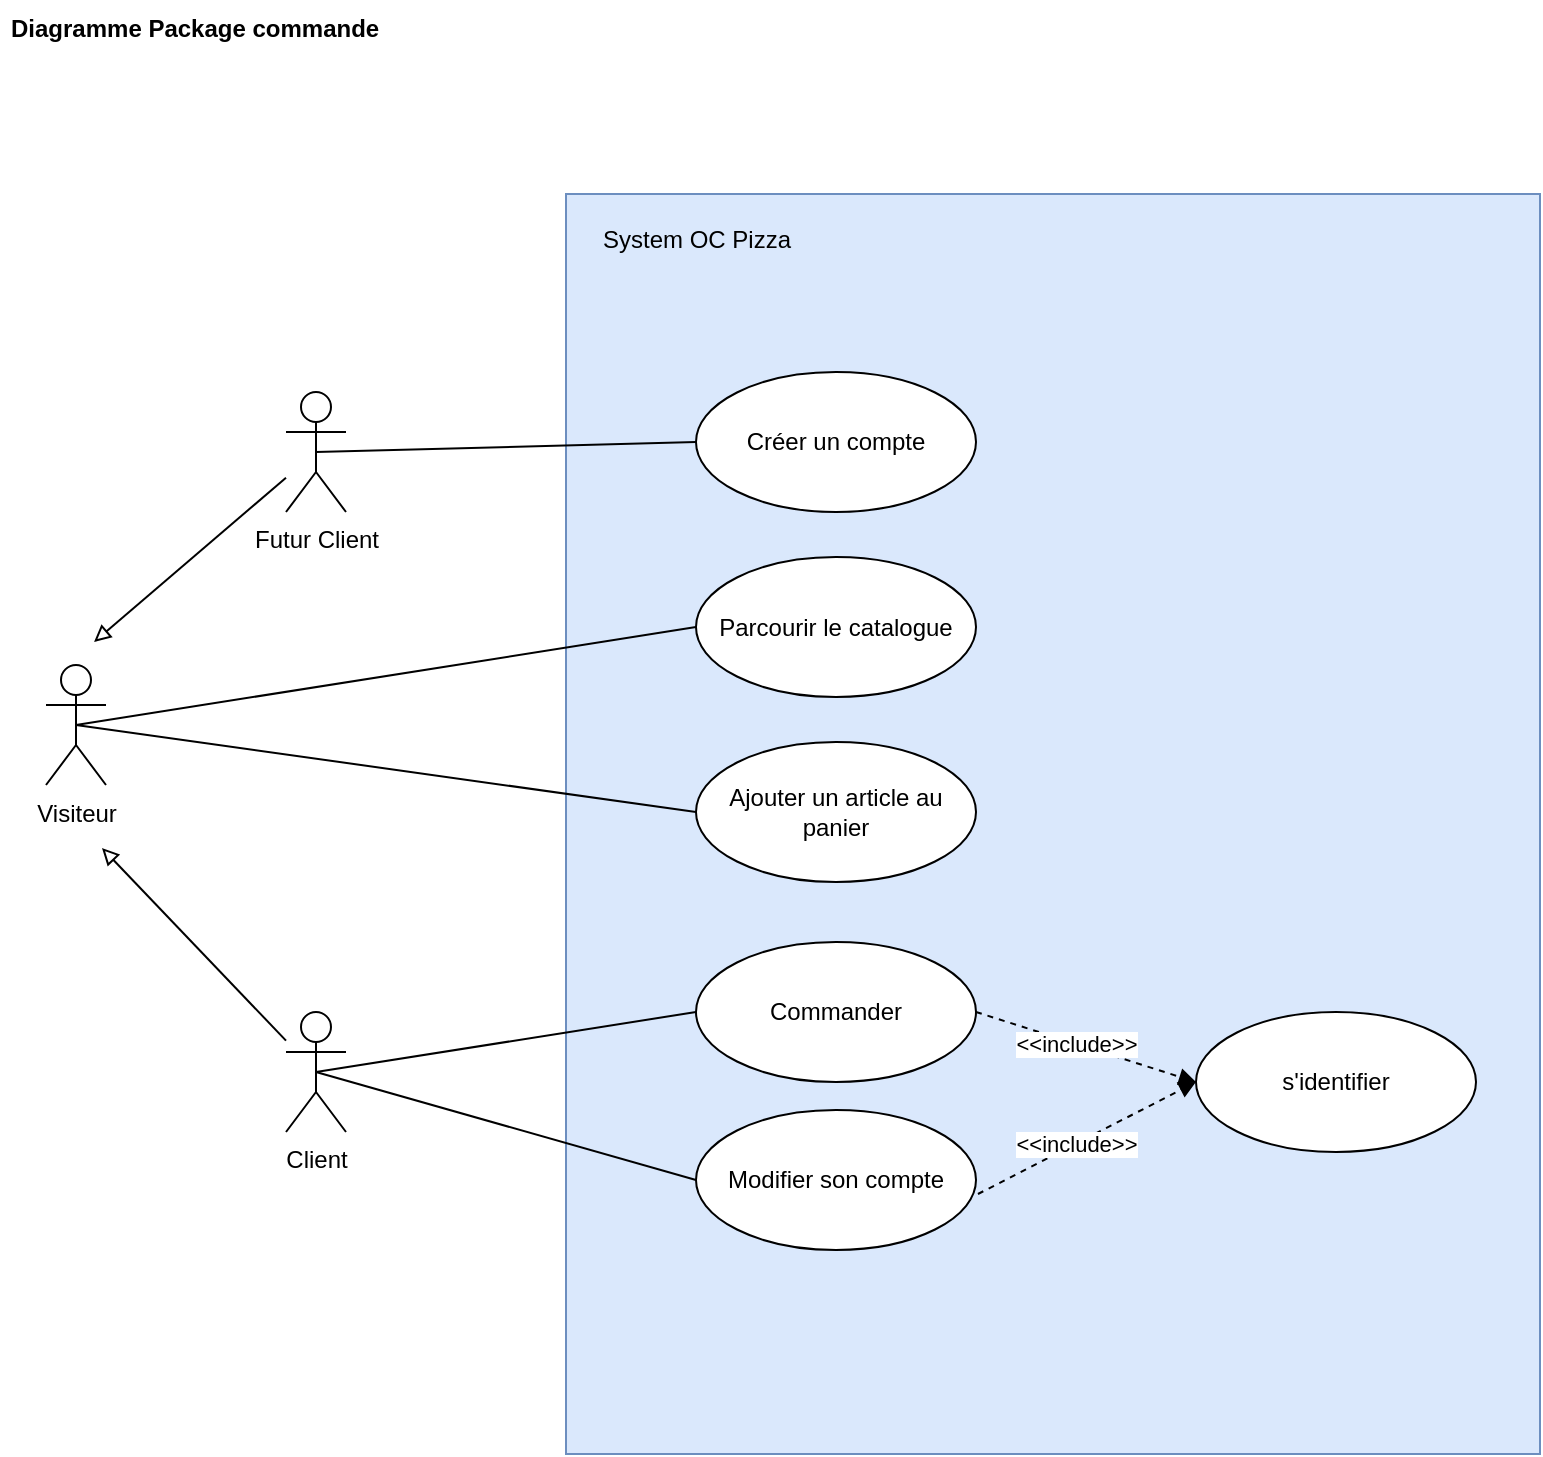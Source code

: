 <mxfile version="10.7.5" type="github"><diagram id="JyewgY5fW5GwQvbCHZMt" name="Page-1"><mxGraphModel dx="1991" dy="1047" grid="0" gridSize="10" guides="1" tooltips="1" connect="1" arrows="1" fold="1" page="1" pageScale="1" pageWidth="827" pageHeight="1169" math="0" shadow="0"><root><mxCell id="0"/><mxCell id="1" parent="0"/><mxCell id="UzLh6fYsP8_uI1JXRNLo-1" value="" style="rounded=0;whiteSpace=wrap;html=1;fillColor=#dae8fc;strokeColor=#6c8ebf;" parent="1" vertex="1"><mxGeometry x="299" y="113" width="487" height="630" as="geometry"/></mxCell><mxCell id="K4qejNiPM75E0a2eYyHc-4" value="Visiteur" style="shape=umlActor;verticalLabelPosition=bottom;labelBackgroundColor=#ffffff;verticalAlign=top;html=1;" parent="1" vertex="1"><mxGeometry x="39" y="348.5" width="30" height="60" as="geometry"/></mxCell><mxCell id="1fBPymo8KHfcIan3zini-11" style="edgeStyle=none;rounded=0;orthogonalLoop=1;jettySize=auto;html=1;endArrow=block;endFill=0;" parent="1" source="K4qejNiPM75E0a2eYyHc-5" edge="1"><mxGeometry relative="1" as="geometry"><mxPoint x="67" y="440" as="targetPoint"/></mxGeometry></mxCell><mxCell id="K4qejNiPM75E0a2eYyHc-5" value="Client" style="shape=umlActor;verticalLabelPosition=bottom;labelBackgroundColor=#ffffff;verticalAlign=top;html=1;" parent="1" vertex="1"><mxGeometry x="159" y="522" width="30" height="60" as="geometry"/></mxCell><mxCell id="K4qejNiPM75E0a2eYyHc-6" value="Créer un compte" style="ellipse;whiteSpace=wrap;html=1;" parent="1" vertex="1"><mxGeometry x="364" y="202" width="140" height="70" as="geometry"/></mxCell><mxCell id="K4qejNiPM75E0a2eYyHc-7" value="Parcourir le catalogue" style="ellipse;whiteSpace=wrap;html=1;" parent="1" vertex="1"><mxGeometry x="364" y="294.5" width="140" height="70" as="geometry"/></mxCell><mxCell id="K4qejNiPM75E0a2eYyHc-8" value="Ajouter un article au panier" style="ellipse;whiteSpace=wrap;html=1;" parent="1" vertex="1"><mxGeometry x="364" y="387" width="140" height="70" as="geometry"/></mxCell><mxCell id="1fBPymo8KHfcIan3zini-1" value="Commander" style="ellipse;whiteSpace=wrap;html=1;" parent="1" vertex="1"><mxGeometry x="364" y="487" width="140" height="70" as="geometry"/></mxCell><mxCell id="1fBPymo8KHfcIan3zini-2" value="Modifier son compte" style="ellipse;whiteSpace=wrap;html=1;" parent="1" vertex="1"><mxGeometry x="364" y="571" width="140" height="70" as="geometry"/></mxCell><mxCell id="1fBPymo8KHfcIan3zini-3" value="" style="endArrow=none;html=1;entryX=0;entryY=0.5;entryDx=0;entryDy=0;exitX=0.5;exitY=0.5;exitDx=0;exitDy=0;exitPerimeter=0;" parent="1" source="Q5NexWk7gaBLdIOtgQEJ-1" target="K4qejNiPM75E0a2eYyHc-6" edge="1"><mxGeometry width="50" height="50" relative="1" as="geometry"><mxPoint x="159.286" y="235.286" as="sourcePoint"/><mxPoint x="104" y="707" as="targetPoint"/></mxGeometry></mxCell><mxCell id="1fBPymo8KHfcIan3zini-4" value="" style="endArrow=none;html=1;entryX=0;entryY=0.5;entryDx=0;entryDy=0;exitX=0.5;exitY=0.5;exitDx=0;exitDy=0;exitPerimeter=0;" parent="1" source="K4qejNiPM75E0a2eYyHc-4" target="K4qejNiPM75E0a2eYyHc-7" edge="1"><mxGeometry width="50" height="50" relative="1" as="geometry"><mxPoint x="54" y="757" as="sourcePoint"/><mxPoint x="104" y="707" as="targetPoint"/></mxGeometry></mxCell><mxCell id="1fBPymo8KHfcIan3zini-5" value="" style="endArrow=none;html=1;entryX=0;entryY=0.5;entryDx=0;entryDy=0;exitX=0.5;exitY=0.5;exitDx=0;exitDy=0;exitPerimeter=0;" parent="1" source="K4qejNiPM75E0a2eYyHc-4" target="K4qejNiPM75E0a2eYyHc-8" edge="1"><mxGeometry width="50" height="50" relative="1" as="geometry"><mxPoint x="54" y="757" as="sourcePoint"/><mxPoint x="104" y="707" as="targetPoint"/></mxGeometry></mxCell><mxCell id="1fBPymo8KHfcIan3zini-6" value="" style="endArrow=none;html=1;entryX=0;entryY=0.5;entryDx=0;entryDy=0;exitX=0.5;exitY=0.5;exitDx=0;exitDy=0;exitPerimeter=0;" parent="1" source="K4qejNiPM75E0a2eYyHc-5" target="1fBPymo8KHfcIan3zini-1" edge="1"><mxGeometry width="50" height="50" relative="1" as="geometry"><mxPoint x="54" y="757" as="sourcePoint"/><mxPoint x="104" y="707" as="targetPoint"/></mxGeometry></mxCell><mxCell id="1fBPymo8KHfcIan3zini-7" value="" style="endArrow=none;html=1;entryX=0;entryY=0.5;entryDx=0;entryDy=0;exitX=0.5;exitY=0.5;exitDx=0;exitDy=0;exitPerimeter=0;" parent="1" source="K4qejNiPM75E0a2eYyHc-5" target="1fBPymo8KHfcIan3zini-2" edge="1"><mxGeometry width="50" height="50" relative="1" as="geometry"><mxPoint x="54" y="757" as="sourcePoint"/><mxPoint x="104" y="707" as="targetPoint"/></mxGeometry></mxCell><mxCell id="H3LByWC0bO7XI84rloTg-1" value="s'identifier" style="ellipse;whiteSpace=wrap;html=1;" parent="1" vertex="1"><mxGeometry x="614" y="522" width="140" height="70" as="geometry"/></mxCell><mxCell id="H3LByWC0bO7XI84rloTg-4" value="&amp;lt;&amp;lt;include&amp;gt;&amp;gt;" style="html=1;verticalAlign=bottom;endArrow=block;dashed=1;entryX=0;entryY=0.5;entryDx=0;entryDy=0;exitX=1;exitY=0.5;exitDx=0;exitDy=0;" parent="1" source="1fBPymo8KHfcIan3zini-1" target="H3LByWC0bO7XI84rloTg-1" edge="1"><mxGeometry x="-0.044" y="-9" width="80" relative="1" as="geometry"><mxPoint x="54" y="727" as="sourcePoint"/><mxPoint x="134" y="727" as="targetPoint"/><mxPoint as="offset"/></mxGeometry></mxCell><mxCell id="H3LByWC0bO7XI84rloTg-5" value="&amp;lt;&amp;lt;include&amp;gt;&amp;gt;" style="html=1;verticalAlign=bottom;endArrow=block;dashed=1;entryX=0;entryY=0.5;entryDx=0;entryDy=0;exitX=1.007;exitY=0.6;exitDx=0;exitDy=0;exitPerimeter=0;" parent="1" source="1fBPymo8KHfcIan3zini-2" target="H3LByWC0bO7XI84rloTg-1" edge="1"><mxGeometry x="-0.168" y="-8" width="80" relative="1" as="geometry"><mxPoint x="54" y="727" as="sourcePoint"/><mxPoint x="134" y="727" as="targetPoint"/><mxPoint as="offset"/></mxGeometry></mxCell><mxCell id="UzLh6fYsP8_uI1JXRNLo-2" value="System OC Pizza" style="text;html=1;strokeColor=none;fillColor=none;align=center;verticalAlign=middle;whiteSpace=wrap;rounded=0;" parent="1" vertex="1"><mxGeometry x="306.5" y="126" width="115" height="20" as="geometry"/></mxCell><mxCell id="Q5NexWk7gaBLdIOtgQEJ-5" style="rounded=0;orthogonalLoop=1;jettySize=auto;html=1;endArrow=block;endFill=0;" edge="1" parent="1" source="Q5NexWk7gaBLdIOtgQEJ-1"><mxGeometry relative="1" as="geometry"><mxPoint x="63" y="337" as="targetPoint"/></mxGeometry></mxCell><mxCell id="Q5NexWk7gaBLdIOtgQEJ-1" value="Futur Client" style="shape=umlActor;verticalLabelPosition=bottom;labelBackgroundColor=#ffffff;verticalAlign=top;html=1;" vertex="1" parent="1"><mxGeometry x="159" y="212" width="30" height="60" as="geometry"/></mxCell><mxCell id="Q5NexWk7gaBLdIOtgQEJ-9" value="Diagramme Package commande" style="text;align=left;fontStyle=1;verticalAlign=middle;spacingLeft=3;spacingRight=3;strokeColor=none;rotatable=0;points=[[0,0.5],[1,0.5]];portConstraint=eastwest;" vertex="1" parent="1"><mxGeometry x="16.5" y="16.5" width="188" height="26" as="geometry"/></mxCell></root></mxGraphModel></diagram></mxfile>